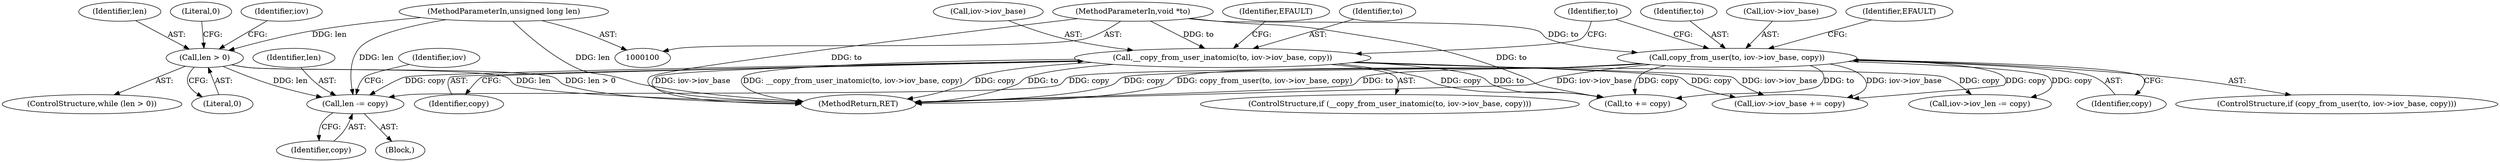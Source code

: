 digraph "1_linux_f0d1bec9d58d4c038d0ac958c9af82be6eb18045_0@API" {
"1000147" [label="(Call,len -= copy)"];
"1000135" [label="(Call,copy_from_user(to, iov->iov_base, copy))"];
"1000101" [label="(MethodParameterIn,void *to)"];
"1000123" [label="(Call,__copy_from_user_inatomic(to, iov->iov_base, copy))"];
"1000108" [label="(Call,len > 0)"];
"1000103" [label="(MethodParameterIn,unsigned long len)"];
"1000150" [label="(Call,iov->iov_base += copy)"];
"1000137" [label="(Call,iov->iov_base)"];
"1000109" [label="(Identifier,len)"];
"1000124" [label="(Identifier,to)"];
"1000149" [label="(Identifier,copy)"];
"1000147" [label="(Call,len -= copy)"];
"1000162" [label="(MethodReturn,RET)"];
"1000122" [label="(ControlStructure,if (__copy_from_user_inatomic(to, iov->iov_base, copy)))"];
"1000152" [label="(Identifier,iov)"];
"1000101" [label="(MethodParameterIn,void *to)"];
"1000125" [label="(Call,iov->iov_base)"];
"1000107" [label="(ControlStructure,while (len > 0))"];
"1000161" [label="(Literal,0)"];
"1000143" [label="(Identifier,EFAULT)"];
"1000115" [label="(Identifier,iov)"];
"1000136" [label="(Identifier,to)"];
"1000131" [label="(Identifier,EFAULT)"];
"1000148" [label="(Identifier,len)"];
"1000123" [label="(Call,__copy_from_user_inatomic(to, iov->iov_base, copy))"];
"1000155" [label="(Call,iov->iov_len -= copy)"];
"1000128" [label="(Identifier,copy)"];
"1000111" [label="(Block,)"];
"1000134" [label="(ControlStructure,if (copy_from_user(to, iov->iov_base, copy)))"];
"1000145" [label="(Identifier,to)"];
"1000140" [label="(Identifier,copy)"];
"1000108" [label="(Call,len > 0)"];
"1000103" [label="(MethodParameterIn,unsigned long len)"];
"1000135" [label="(Call,copy_from_user(to, iov->iov_base, copy))"];
"1000144" [label="(Call,to += copy)"];
"1000110" [label="(Literal,0)"];
"1000147" -> "1000111"  [label="AST: "];
"1000147" -> "1000149"  [label="CFG: "];
"1000148" -> "1000147"  [label="AST: "];
"1000149" -> "1000147"  [label="AST: "];
"1000152" -> "1000147"  [label="CFG: "];
"1000135" -> "1000147"  [label="DDG: copy"];
"1000123" -> "1000147"  [label="DDG: copy"];
"1000108" -> "1000147"  [label="DDG: len"];
"1000103" -> "1000147"  [label="DDG: len"];
"1000135" -> "1000134"  [label="AST: "];
"1000135" -> "1000140"  [label="CFG: "];
"1000136" -> "1000135"  [label="AST: "];
"1000137" -> "1000135"  [label="AST: "];
"1000140" -> "1000135"  [label="AST: "];
"1000143" -> "1000135"  [label="CFG: "];
"1000145" -> "1000135"  [label="CFG: "];
"1000135" -> "1000162"  [label="DDG: copy"];
"1000135" -> "1000162"  [label="DDG: copy_from_user(to, iov->iov_base, copy)"];
"1000135" -> "1000162"  [label="DDG: to"];
"1000135" -> "1000162"  [label="DDG: iov->iov_base"];
"1000101" -> "1000135"  [label="DDG: to"];
"1000135" -> "1000144"  [label="DDG: copy"];
"1000135" -> "1000144"  [label="DDG: to"];
"1000135" -> "1000150"  [label="DDG: copy"];
"1000135" -> "1000150"  [label="DDG: iov->iov_base"];
"1000135" -> "1000155"  [label="DDG: copy"];
"1000101" -> "1000100"  [label="AST: "];
"1000101" -> "1000162"  [label="DDG: to"];
"1000101" -> "1000123"  [label="DDG: to"];
"1000101" -> "1000144"  [label="DDG: to"];
"1000123" -> "1000122"  [label="AST: "];
"1000123" -> "1000128"  [label="CFG: "];
"1000124" -> "1000123"  [label="AST: "];
"1000125" -> "1000123"  [label="AST: "];
"1000128" -> "1000123"  [label="AST: "];
"1000131" -> "1000123"  [label="CFG: "];
"1000145" -> "1000123"  [label="CFG: "];
"1000123" -> "1000162"  [label="DDG: iov->iov_base"];
"1000123" -> "1000162"  [label="DDG: __copy_from_user_inatomic(to, iov->iov_base, copy)"];
"1000123" -> "1000162"  [label="DDG: copy"];
"1000123" -> "1000162"  [label="DDG: to"];
"1000123" -> "1000144"  [label="DDG: copy"];
"1000123" -> "1000144"  [label="DDG: to"];
"1000123" -> "1000150"  [label="DDG: copy"];
"1000123" -> "1000150"  [label="DDG: iov->iov_base"];
"1000123" -> "1000155"  [label="DDG: copy"];
"1000108" -> "1000107"  [label="AST: "];
"1000108" -> "1000110"  [label="CFG: "];
"1000109" -> "1000108"  [label="AST: "];
"1000110" -> "1000108"  [label="AST: "];
"1000115" -> "1000108"  [label="CFG: "];
"1000161" -> "1000108"  [label="CFG: "];
"1000108" -> "1000162"  [label="DDG: len > 0"];
"1000108" -> "1000162"  [label="DDG: len"];
"1000103" -> "1000108"  [label="DDG: len"];
"1000103" -> "1000100"  [label="AST: "];
"1000103" -> "1000162"  [label="DDG: len"];
}
